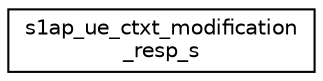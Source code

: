 digraph "Graphical Class Hierarchy"
{
 // LATEX_PDF_SIZE
  edge [fontname="Helvetica",fontsize="10",labelfontname="Helvetica",labelfontsize="10"];
  node [fontname="Helvetica",fontsize="10",shape=record];
  rankdir="LR";
  Node0 [label="s1ap_ue_ctxt_modification\l_resp_s",height=0.2,width=0.4,color="black", fillcolor="white", style="filled",URL="$structs1ap__ue__ctxt__modification__resp__s.html",tooltip=" "];
}
